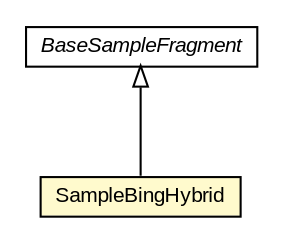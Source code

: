#!/usr/local/bin/dot
#
# Class diagram 
# Generated by UMLGraph version R5_6-24-gf6e263 (http://www.umlgraph.org/)
#

digraph G {
	edge [fontname="arial",fontsize=10,labelfontname="arial",labelfontsize=10];
	node [fontname="arial",fontsize=10,shape=plaintext];
	nodesep=0.25;
	ranksep=0.5;
	// org.osmdroid.samplefragments.BaseSampleFragment
	c33914 [label=<<table title="org.osmdroid.samplefragments.BaseSampleFragment" border="0" cellborder="1" cellspacing="0" cellpadding="2" port="p" href="../BaseSampleFragment.html">
		<tr><td><table border="0" cellspacing="0" cellpadding="1">
<tr><td align="center" balign="center"><font face="arial italic"> BaseSampleFragment </font></td></tr>
		</table></td></tr>
		</table>>, URL="../BaseSampleFragment.html", fontname="arial", fontcolor="black", fontsize=10.0];
	// org.osmdroid.samplefragments.tilesources.SampleBingHybrid
	c34042 [label=<<table title="org.osmdroid.samplefragments.tilesources.SampleBingHybrid" border="0" cellborder="1" cellspacing="0" cellpadding="2" port="p" bgcolor="lemonChiffon" href="./SampleBingHybrid.html">
		<tr><td><table border="0" cellspacing="0" cellpadding="1">
<tr><td align="center" balign="center"> SampleBingHybrid </td></tr>
		</table></td></tr>
		</table>>, URL="./SampleBingHybrid.html", fontname="arial", fontcolor="black", fontsize=10.0];
	//org.osmdroid.samplefragments.tilesources.SampleBingHybrid extends org.osmdroid.samplefragments.BaseSampleFragment
	c33914:p -> c34042:p [dir=back,arrowtail=empty];
}

